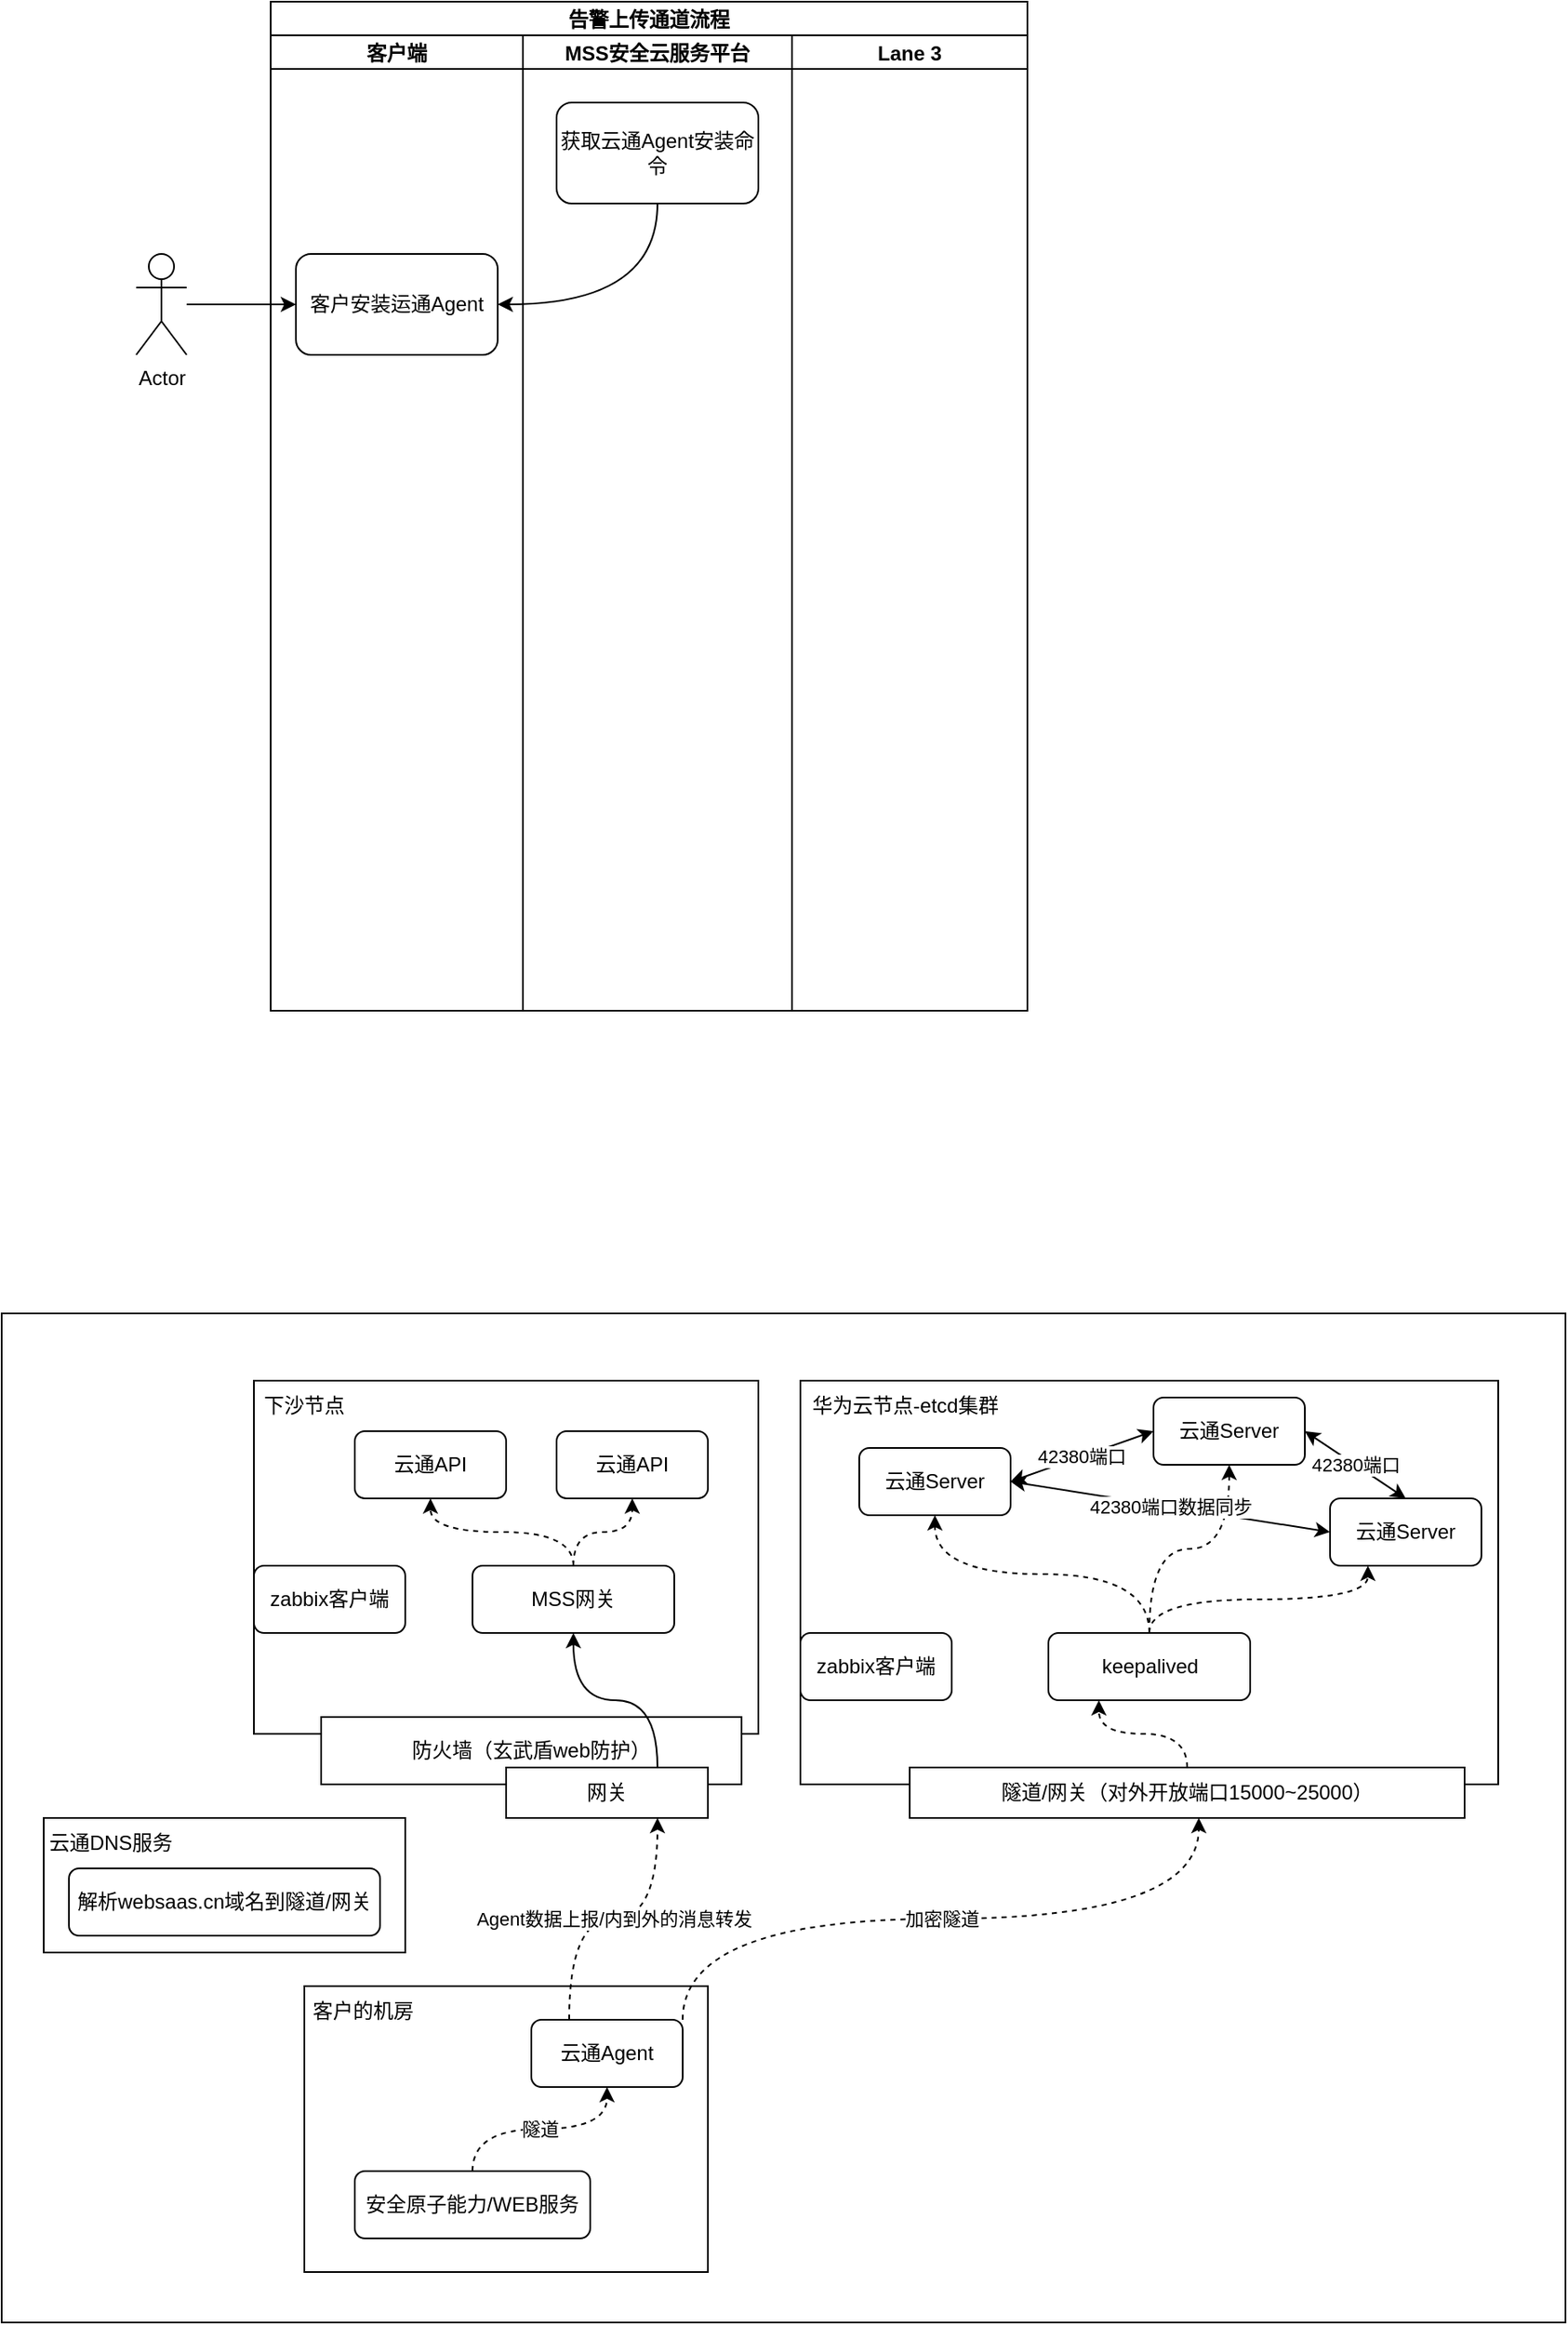 <mxfile version="20.5.1" type="github">
  <diagram id="X0-Q3UgyOkLvdQDbUND6" name="第 1 页">
    <mxGraphModel dx="1108" dy="450" grid="1" gridSize="10" guides="1" tooltips="1" connect="1" arrows="1" fold="1" page="1" pageScale="1" pageWidth="827" pageHeight="1169" math="0" shadow="0">
      <root>
        <mxCell id="0" />
        <mxCell id="1" parent="0" />
        <mxCell id="2W0OFrPBYEMKjF1ASu4q-63" value="" style="rounded=0;whiteSpace=wrap;html=1;" vertex="1" parent="1">
          <mxGeometry x="50" y="840" width="930" height="600" as="geometry" />
        </mxCell>
        <mxCell id="2W0OFrPBYEMKjF1ASu4q-46" value="" style="rounded=0;whiteSpace=wrap;html=1;" vertex="1" parent="1">
          <mxGeometry x="525" y="880" width="415" height="240" as="geometry" />
        </mxCell>
        <mxCell id="2W0OFrPBYEMKjF1ASu4q-31" value="" style="rounded=0;whiteSpace=wrap;html=1;" vertex="1" parent="1">
          <mxGeometry x="230" y="1240" width="240" height="170" as="geometry" />
        </mxCell>
        <mxCell id="2W0OFrPBYEMKjF1ASu4q-15" value="" style="rounded=0;whiteSpace=wrap;html=1;" vertex="1" parent="1">
          <mxGeometry x="200" y="880" width="300" height="210" as="geometry" />
        </mxCell>
        <mxCell id="2W0OFrPBYEMKjF1ASu4q-1" value="告警上传通道流程" style="swimlane;childLayout=stackLayout;resizeParent=1;resizeParentMax=0;startSize=20;" vertex="1" parent="1">
          <mxGeometry x="210" y="60" width="450" height="600" as="geometry" />
        </mxCell>
        <mxCell id="2W0OFrPBYEMKjF1ASu4q-2" value="客户端" style="swimlane;startSize=20;" vertex="1" parent="2W0OFrPBYEMKjF1ASu4q-1">
          <mxGeometry y="20" width="150" height="580" as="geometry" />
        </mxCell>
        <mxCell id="2W0OFrPBYEMKjF1ASu4q-6" value="客户安装运通Agent" style="rounded=1;whiteSpace=wrap;html=1;" vertex="1" parent="2W0OFrPBYEMKjF1ASu4q-2">
          <mxGeometry x="15" y="130" width="120" height="60" as="geometry" />
        </mxCell>
        <mxCell id="2W0OFrPBYEMKjF1ASu4q-3" value="MSS安全云服务平台" style="swimlane;startSize=20;" vertex="1" parent="2W0OFrPBYEMKjF1ASu4q-1">
          <mxGeometry x="150" y="20" width="160" height="580" as="geometry" />
        </mxCell>
        <mxCell id="2W0OFrPBYEMKjF1ASu4q-8" value="获取云通Agent安装命令" style="rounded=1;whiteSpace=wrap;html=1;" vertex="1" parent="2W0OFrPBYEMKjF1ASu4q-3">
          <mxGeometry x="20" y="40" width="120" height="60" as="geometry" />
        </mxCell>
        <mxCell id="2W0OFrPBYEMKjF1ASu4q-4" value="Lane 3" style="swimlane;startSize=20;" vertex="1" parent="2W0OFrPBYEMKjF1ASu4q-1">
          <mxGeometry x="310" y="20" width="140" height="580" as="geometry" />
        </mxCell>
        <mxCell id="2W0OFrPBYEMKjF1ASu4q-10" style="edgeStyle=orthogonalEdgeStyle;curved=1;rounded=0;orthogonalLoop=1;jettySize=auto;html=1;entryX=1;entryY=0.5;entryDx=0;entryDy=0;exitX=0.5;exitY=1;exitDx=0;exitDy=0;" edge="1" parent="2W0OFrPBYEMKjF1ASu4q-1" source="2W0OFrPBYEMKjF1ASu4q-8" target="2W0OFrPBYEMKjF1ASu4q-6">
          <mxGeometry relative="1" as="geometry" />
        </mxCell>
        <mxCell id="2W0OFrPBYEMKjF1ASu4q-11" style="edgeStyle=orthogonalEdgeStyle;curved=1;rounded=0;orthogonalLoop=1;jettySize=auto;html=1;entryX=0;entryY=0.5;entryDx=0;entryDy=0;" edge="1" parent="1" source="2W0OFrPBYEMKjF1ASu4q-5" target="2W0OFrPBYEMKjF1ASu4q-6">
          <mxGeometry relative="1" as="geometry" />
        </mxCell>
        <mxCell id="2W0OFrPBYEMKjF1ASu4q-5" value="Actor" style="shape=umlActor;verticalLabelPosition=bottom;verticalAlign=top;html=1;outlineConnect=0;" vertex="1" parent="1">
          <mxGeometry x="130" y="210" width="30" height="60" as="geometry" />
        </mxCell>
        <mxCell id="2W0OFrPBYEMKjF1ASu4q-12" value="云通API" style="rounded=1;whiteSpace=wrap;html=1;" vertex="1" parent="1">
          <mxGeometry x="260" y="910" width="90" height="40" as="geometry" />
        </mxCell>
        <mxCell id="2W0OFrPBYEMKjF1ASu4q-14" value="云通API" style="rounded=1;whiteSpace=wrap;html=1;" vertex="1" parent="1">
          <mxGeometry x="380" y="910" width="90" height="40" as="geometry" />
        </mxCell>
        <mxCell id="2W0OFrPBYEMKjF1ASu4q-17" style="edgeStyle=orthogonalEdgeStyle;curved=1;rounded=0;orthogonalLoop=1;jettySize=auto;html=1;entryX=0.5;entryY=1;entryDx=0;entryDy=0;dashed=1;" edge="1" parent="1" source="2W0OFrPBYEMKjF1ASu4q-16" target="2W0OFrPBYEMKjF1ASu4q-12">
          <mxGeometry relative="1" as="geometry" />
        </mxCell>
        <mxCell id="2W0OFrPBYEMKjF1ASu4q-18" style="edgeStyle=orthogonalEdgeStyle;curved=1;rounded=0;orthogonalLoop=1;jettySize=auto;html=1;entryX=0.5;entryY=1;entryDx=0;entryDy=0;dashed=1;" edge="1" parent="1" source="2W0OFrPBYEMKjF1ASu4q-16" target="2W0OFrPBYEMKjF1ASu4q-14">
          <mxGeometry relative="1" as="geometry" />
        </mxCell>
        <mxCell id="2W0OFrPBYEMKjF1ASu4q-16" value="MSS网关" style="rounded=1;whiteSpace=wrap;html=1;" vertex="1" parent="1">
          <mxGeometry x="330" y="990" width="120" height="40" as="geometry" />
        </mxCell>
        <mxCell id="2W0OFrPBYEMKjF1ASu4q-19" value="下沙节点" style="text;html=1;strokeColor=none;fillColor=none;align=center;verticalAlign=middle;whiteSpace=wrap;rounded=0;" vertex="1" parent="1">
          <mxGeometry x="200" y="880" width="60" height="30" as="geometry" />
        </mxCell>
        <mxCell id="2W0OFrPBYEMKjF1ASu4q-20" value="防火墙（玄武盾web防护）" style="rounded=0;whiteSpace=wrap;html=1;" vertex="1" parent="1">
          <mxGeometry x="240" y="1080" width="250" height="40" as="geometry" />
        </mxCell>
        <mxCell id="2W0OFrPBYEMKjF1ASu4q-23" value="网关" style="rounded=0;whiteSpace=wrap;html=1;" vertex="1" parent="1">
          <mxGeometry x="350" y="1110" width="120" height="30" as="geometry" />
        </mxCell>
        <mxCell id="2W0OFrPBYEMKjF1ASu4q-22" style="edgeStyle=orthogonalEdgeStyle;rounded=0;orthogonalLoop=1;jettySize=auto;html=1;entryX=0.5;entryY=1;entryDx=0;entryDy=0;elbow=vertical;curved=1;exitX=0.75;exitY=0;exitDx=0;exitDy=0;" edge="1" parent="1" source="2W0OFrPBYEMKjF1ASu4q-23" target="2W0OFrPBYEMKjF1ASu4q-16">
          <mxGeometry relative="1" as="geometry" />
        </mxCell>
        <mxCell id="2W0OFrPBYEMKjF1ASu4q-30" value="隧道" style="edgeStyle=orthogonalEdgeStyle;curved=1;rounded=0;orthogonalLoop=1;jettySize=auto;html=1;entryX=0.5;entryY=1;entryDx=0;entryDy=0;elbow=vertical;dashed=1;" edge="1" parent="1" source="2W0OFrPBYEMKjF1ASu4q-26" target="2W0OFrPBYEMKjF1ASu4q-29">
          <mxGeometry relative="1" as="geometry" />
        </mxCell>
        <mxCell id="2W0OFrPBYEMKjF1ASu4q-26" value="安全原子能力/WEB服务" style="rounded=1;whiteSpace=wrap;html=1;" vertex="1" parent="1">
          <mxGeometry x="260" y="1350" width="140" height="40" as="geometry" />
        </mxCell>
        <mxCell id="2W0OFrPBYEMKjF1ASu4q-33" value="Agent数据上报/内到外的消息转发" style="edgeStyle=orthogonalEdgeStyle;curved=1;rounded=0;orthogonalLoop=1;jettySize=auto;html=1;entryX=0.75;entryY=1;entryDx=0;entryDy=0;dashed=1;elbow=vertical;exitX=0.25;exitY=0;exitDx=0;exitDy=0;" edge="1" parent="1" source="2W0OFrPBYEMKjF1ASu4q-29" target="2W0OFrPBYEMKjF1ASu4q-23">
          <mxGeometry relative="1" as="geometry" />
        </mxCell>
        <mxCell id="2W0OFrPBYEMKjF1ASu4q-60" value="加密隧道" style="edgeStyle=orthogonalEdgeStyle;curved=1;rounded=0;orthogonalLoop=1;jettySize=auto;html=1;exitX=1;exitY=0;exitDx=0;exitDy=0;entryX=0.521;entryY=1;entryDx=0;entryDy=0;entryPerimeter=0;elbow=vertical;dashed=1;" edge="1" parent="1" source="2W0OFrPBYEMKjF1ASu4q-29" target="2W0OFrPBYEMKjF1ASu4q-59">
          <mxGeometry relative="1" as="geometry" />
        </mxCell>
        <mxCell id="2W0OFrPBYEMKjF1ASu4q-29" value="云通Agent" style="rounded=1;whiteSpace=wrap;html=1;" vertex="1" parent="1">
          <mxGeometry x="365" y="1260" width="90" height="40" as="geometry" />
        </mxCell>
        <mxCell id="2W0OFrPBYEMKjF1ASu4q-32" value="客户的机房" style="text;html=1;strokeColor=none;fillColor=none;align=center;verticalAlign=middle;whiteSpace=wrap;rounded=0;" vertex="1" parent="1">
          <mxGeometry x="230" y="1240" width="70" height="30" as="geometry" />
        </mxCell>
        <mxCell id="2W0OFrPBYEMKjF1ASu4q-34" value="" style="rounded=0;whiteSpace=wrap;html=1;" vertex="1" parent="1">
          <mxGeometry x="75" y="1140" width="215" height="80" as="geometry" />
        </mxCell>
        <mxCell id="2W0OFrPBYEMKjF1ASu4q-35" value="云通DNS服务" style="text;html=1;strokeColor=none;fillColor=none;align=center;verticalAlign=middle;whiteSpace=wrap;rounded=0;" vertex="1" parent="1">
          <mxGeometry x="60" y="1140" width="110" height="30" as="geometry" />
        </mxCell>
        <mxCell id="2W0OFrPBYEMKjF1ASu4q-39" value="解析websaas.cn域名到隧道/网关" style="rounded=1;whiteSpace=wrap;html=1;" vertex="1" parent="1">
          <mxGeometry x="90" y="1170" width="185" height="40" as="geometry" />
        </mxCell>
        <mxCell id="2W0OFrPBYEMKjF1ASu4q-40" value="云通Server" style="rounded=1;whiteSpace=wrap;html=1;" vertex="1" parent="1">
          <mxGeometry x="560" y="920" width="90" height="40" as="geometry" />
        </mxCell>
        <mxCell id="2W0OFrPBYEMKjF1ASu4q-44" value="云通Server" style="rounded=1;whiteSpace=wrap;html=1;" vertex="1" parent="1">
          <mxGeometry x="840" y="950" width="90" height="40" as="geometry" />
        </mxCell>
        <mxCell id="2W0OFrPBYEMKjF1ASu4q-45" value="云通Server" style="rounded=1;whiteSpace=wrap;html=1;" vertex="1" parent="1">
          <mxGeometry x="735" y="890" width="90" height="40" as="geometry" />
        </mxCell>
        <mxCell id="2W0OFrPBYEMKjF1ASu4q-48" style="edgeStyle=orthogonalEdgeStyle;curved=1;rounded=0;orthogonalLoop=1;jettySize=auto;html=1;entryX=0.5;entryY=1;entryDx=0;entryDy=0;dashed=1;elbow=vertical;exitX=0.5;exitY=0;exitDx=0;exitDy=0;" edge="1" parent="1" source="2W0OFrPBYEMKjF1ASu4q-47" target="2W0OFrPBYEMKjF1ASu4q-40">
          <mxGeometry relative="1" as="geometry" />
        </mxCell>
        <mxCell id="2W0OFrPBYEMKjF1ASu4q-49" style="edgeStyle=orthogonalEdgeStyle;curved=1;rounded=0;orthogonalLoop=1;jettySize=auto;html=1;entryX=0.5;entryY=1;entryDx=0;entryDy=0;dashed=1;elbow=vertical;" edge="1" parent="1" source="2W0OFrPBYEMKjF1ASu4q-47" target="2W0OFrPBYEMKjF1ASu4q-45">
          <mxGeometry relative="1" as="geometry" />
        </mxCell>
        <mxCell id="2W0OFrPBYEMKjF1ASu4q-50" style="edgeStyle=orthogonalEdgeStyle;curved=1;rounded=0;orthogonalLoop=1;jettySize=auto;html=1;entryX=0.25;entryY=1;entryDx=0;entryDy=0;dashed=1;elbow=vertical;exitX=0.5;exitY=0;exitDx=0;exitDy=0;" edge="1" parent="1" source="2W0OFrPBYEMKjF1ASu4q-47" target="2W0OFrPBYEMKjF1ASu4q-44">
          <mxGeometry relative="1" as="geometry" />
        </mxCell>
        <mxCell id="2W0OFrPBYEMKjF1ASu4q-47" value="keepalived" style="rounded=1;whiteSpace=wrap;html=1;" vertex="1" parent="1">
          <mxGeometry x="672.5" y="1030" width="120" height="40" as="geometry" />
        </mxCell>
        <mxCell id="2W0OFrPBYEMKjF1ASu4q-51" value="华为云节点-etcd集群" style="text;html=1;strokeColor=none;fillColor=none;align=center;verticalAlign=middle;whiteSpace=wrap;rounded=0;" vertex="1" parent="1">
          <mxGeometry x="525" y="880" width="125" height="30" as="geometry" />
        </mxCell>
        <mxCell id="2W0OFrPBYEMKjF1ASu4q-54" value="42380端口" style="endArrow=classic;startArrow=classic;html=1;rounded=0;curved=1;elbow=vertical;entryX=0;entryY=0.5;entryDx=0;entryDy=0;exitX=1;exitY=0.5;exitDx=0;exitDy=0;" edge="1" parent="1" source="2W0OFrPBYEMKjF1ASu4q-40" target="2W0OFrPBYEMKjF1ASu4q-45">
          <mxGeometry width="50" height="50" relative="1" as="geometry">
            <mxPoint x="570" y="1070" as="sourcePoint" />
            <mxPoint x="620" y="1020" as="targetPoint" />
          </mxGeometry>
        </mxCell>
        <mxCell id="2W0OFrPBYEMKjF1ASu4q-55" value="42380端口" style="endArrow=classic;startArrow=classic;html=1;rounded=0;curved=1;elbow=vertical;entryX=0.5;entryY=0;entryDx=0;entryDy=0;exitX=1;exitY=0.5;exitDx=0;exitDy=0;" edge="1" parent="1" source="2W0OFrPBYEMKjF1ASu4q-45" target="2W0OFrPBYEMKjF1ASu4q-44">
          <mxGeometry width="50" height="50" relative="1" as="geometry">
            <mxPoint x="570" y="1070" as="sourcePoint" />
            <mxPoint x="620" y="1020" as="targetPoint" />
          </mxGeometry>
        </mxCell>
        <mxCell id="2W0OFrPBYEMKjF1ASu4q-56" value="42380端口数据同步" style="endArrow=classic;startArrow=classic;html=1;rounded=0;curved=1;elbow=vertical;entryX=0;entryY=0.5;entryDx=0;entryDy=0;exitX=1;exitY=0.5;exitDx=0;exitDy=0;" edge="1" parent="1" source="2W0OFrPBYEMKjF1ASu4q-40" target="2W0OFrPBYEMKjF1ASu4q-44">
          <mxGeometry width="50" height="50" relative="1" as="geometry">
            <mxPoint x="570" y="1070" as="sourcePoint" />
            <mxPoint x="620" y="1020" as="targetPoint" />
          </mxGeometry>
        </mxCell>
        <mxCell id="2W0OFrPBYEMKjF1ASu4q-62" style="edgeStyle=orthogonalEdgeStyle;curved=1;rounded=0;orthogonalLoop=1;jettySize=auto;html=1;entryX=0.25;entryY=1;entryDx=0;entryDy=0;dashed=1;elbow=vertical;" edge="1" parent="1" source="2W0OFrPBYEMKjF1ASu4q-59" target="2W0OFrPBYEMKjF1ASu4q-47">
          <mxGeometry relative="1" as="geometry" />
        </mxCell>
        <mxCell id="2W0OFrPBYEMKjF1ASu4q-59" value="隧道/网关（对外开放端口15000~25000）" style="rounded=0;whiteSpace=wrap;html=1;" vertex="1" parent="1">
          <mxGeometry x="590" y="1110" width="330" height="30" as="geometry" />
        </mxCell>
        <mxCell id="2W0OFrPBYEMKjF1ASu4q-64" value="zabbix客户端" style="rounded=1;whiteSpace=wrap;html=1;" vertex="1" parent="1">
          <mxGeometry x="200" y="990" width="90" height="40" as="geometry" />
        </mxCell>
        <mxCell id="2W0OFrPBYEMKjF1ASu4q-65" value="zabbix客户端" style="rounded=1;whiteSpace=wrap;html=1;" vertex="1" parent="1">
          <mxGeometry x="525" y="1030" width="90" height="40" as="geometry" />
        </mxCell>
      </root>
    </mxGraphModel>
  </diagram>
</mxfile>
